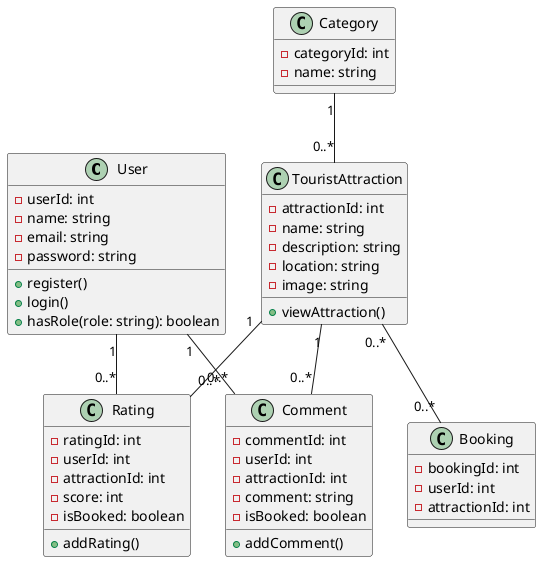 @startuml
class User {
    - userId: int
    - name: string
    - email: string
    - password: string
    + register()
    + login()
    + hasRole(role: string): boolean
}

class TouristAttraction {
    - attractionId: int
    - name: string
    - description: string
    - location: string
    - image: string
    + viewAttraction()
}

class Category {
    - categoryId: int
    - name: string
}

class Booking {
    - bookingId: int
    - userId: int
    - attractionId: int
}

class Comment {
    - commentId: int
    - userId: int
    - attractionId: int
    - comment: string
    - isBooked: boolean
    + addComment()
}

class Rating {
    - ratingId: int
    - userId: int
    - attractionId: int
    - score: int
    - isBooked: boolean
    + addRating()
}

User "1" -- "0..*" Comment
User "1" -- "0..*" Rating
TouristAttraction "1" -- "0..*" Comment
TouristAttraction "1" -- "0..*" Rating
TouristAttraction "0..*" -- "0..*" Booking
Category "1" -- "0..*" TouristAttraction
@enduml
